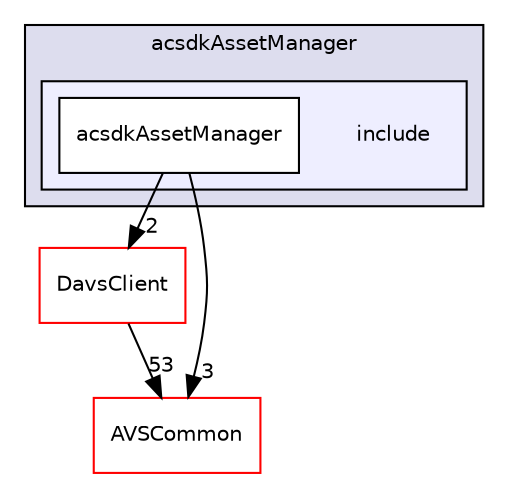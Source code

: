 digraph "/workplace/avs-device-sdk/capabilities/AssetManager/acsdkAssetManager/include" {
  compound=true
  node [ fontsize="10", fontname="Helvetica"];
  edge [ labelfontsize="10", labelfontname="Helvetica"];
  subgraph clusterdir_c153292608d6a329a57fe8f8b3d4529e {
    graph [ bgcolor="#ddddee", pencolor="black", label="acsdkAssetManager" fontname="Helvetica", fontsize="10", URL="dir_c153292608d6a329a57fe8f8b3d4529e.html"]
  subgraph clusterdir_540438bbae3a318540d9b45853620373 {
    graph [ bgcolor="#eeeeff", pencolor="black", label="" URL="dir_540438bbae3a318540d9b45853620373.html"];
    dir_540438bbae3a318540d9b45853620373 [shape=plaintext label="include"];
    dir_9f83eaf484c42c430f986a5b1e1d0384 [shape=box label="acsdkAssetManager" color="black" fillcolor="white" style="filled" URL="dir_9f83eaf484c42c430f986a5b1e1d0384.html"];
  }
  }
  dir_de622777c97862544df14465483f72cc [shape=box label="DavsClient" fillcolor="white" style="filled" color="red" URL="dir_de622777c97862544df14465483f72cc.html"];
  dir_13e65effb2bde530b17b3d5eefcd0266 [shape=box label="AVSCommon" fillcolor="white" style="filled" color="red" URL="dir_13e65effb2bde530b17b3d5eefcd0266.html"];
  dir_de622777c97862544df14465483f72cc->dir_13e65effb2bde530b17b3d5eefcd0266 [headlabel="53", labeldistance=1.5 headhref="dir_000230_000017.html"];
  dir_9f83eaf484c42c430f986a5b1e1d0384->dir_de622777c97862544df14465483f72cc [headlabel="2", labeldistance=1.5 headhref="dir_000300_000230.html"];
  dir_9f83eaf484c42c430f986a5b1e1d0384->dir_13e65effb2bde530b17b3d5eefcd0266 [headlabel="3", labeldistance=1.5 headhref="dir_000300_000017.html"];
}
